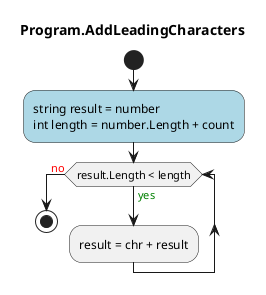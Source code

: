 @startuml Program.AddLeadingCharacters
title Program.AddLeadingCharacters
start
#LightBlue:string result = number
int length = number.Length + count;
while (result.Length < length) is (<color:green>yes)
    :result = chr + result;
endwhile (<color:red>no)
stop
@enduml
